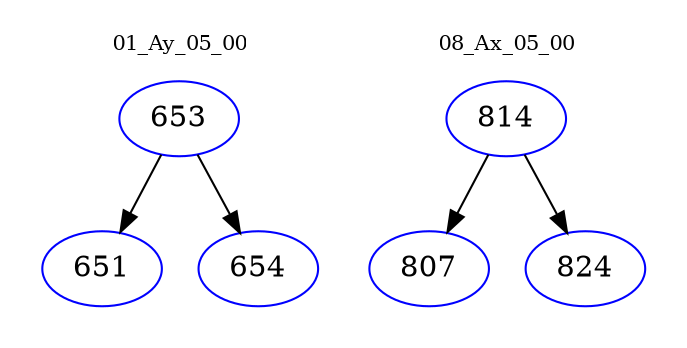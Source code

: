 digraph{
subgraph cluster_0 {
color = white
label = "01_Ay_05_00";
fontsize=10;
T0_653 [label="653", color="blue"]
T0_653 -> T0_651 [color="black"]
T0_651 [label="651", color="blue"]
T0_653 -> T0_654 [color="black"]
T0_654 [label="654", color="blue"]
}
subgraph cluster_1 {
color = white
label = "08_Ax_05_00";
fontsize=10;
T1_814 [label="814", color="blue"]
T1_814 -> T1_807 [color="black"]
T1_807 [label="807", color="blue"]
T1_814 -> T1_824 [color="black"]
T1_824 [label="824", color="blue"]
}
}
